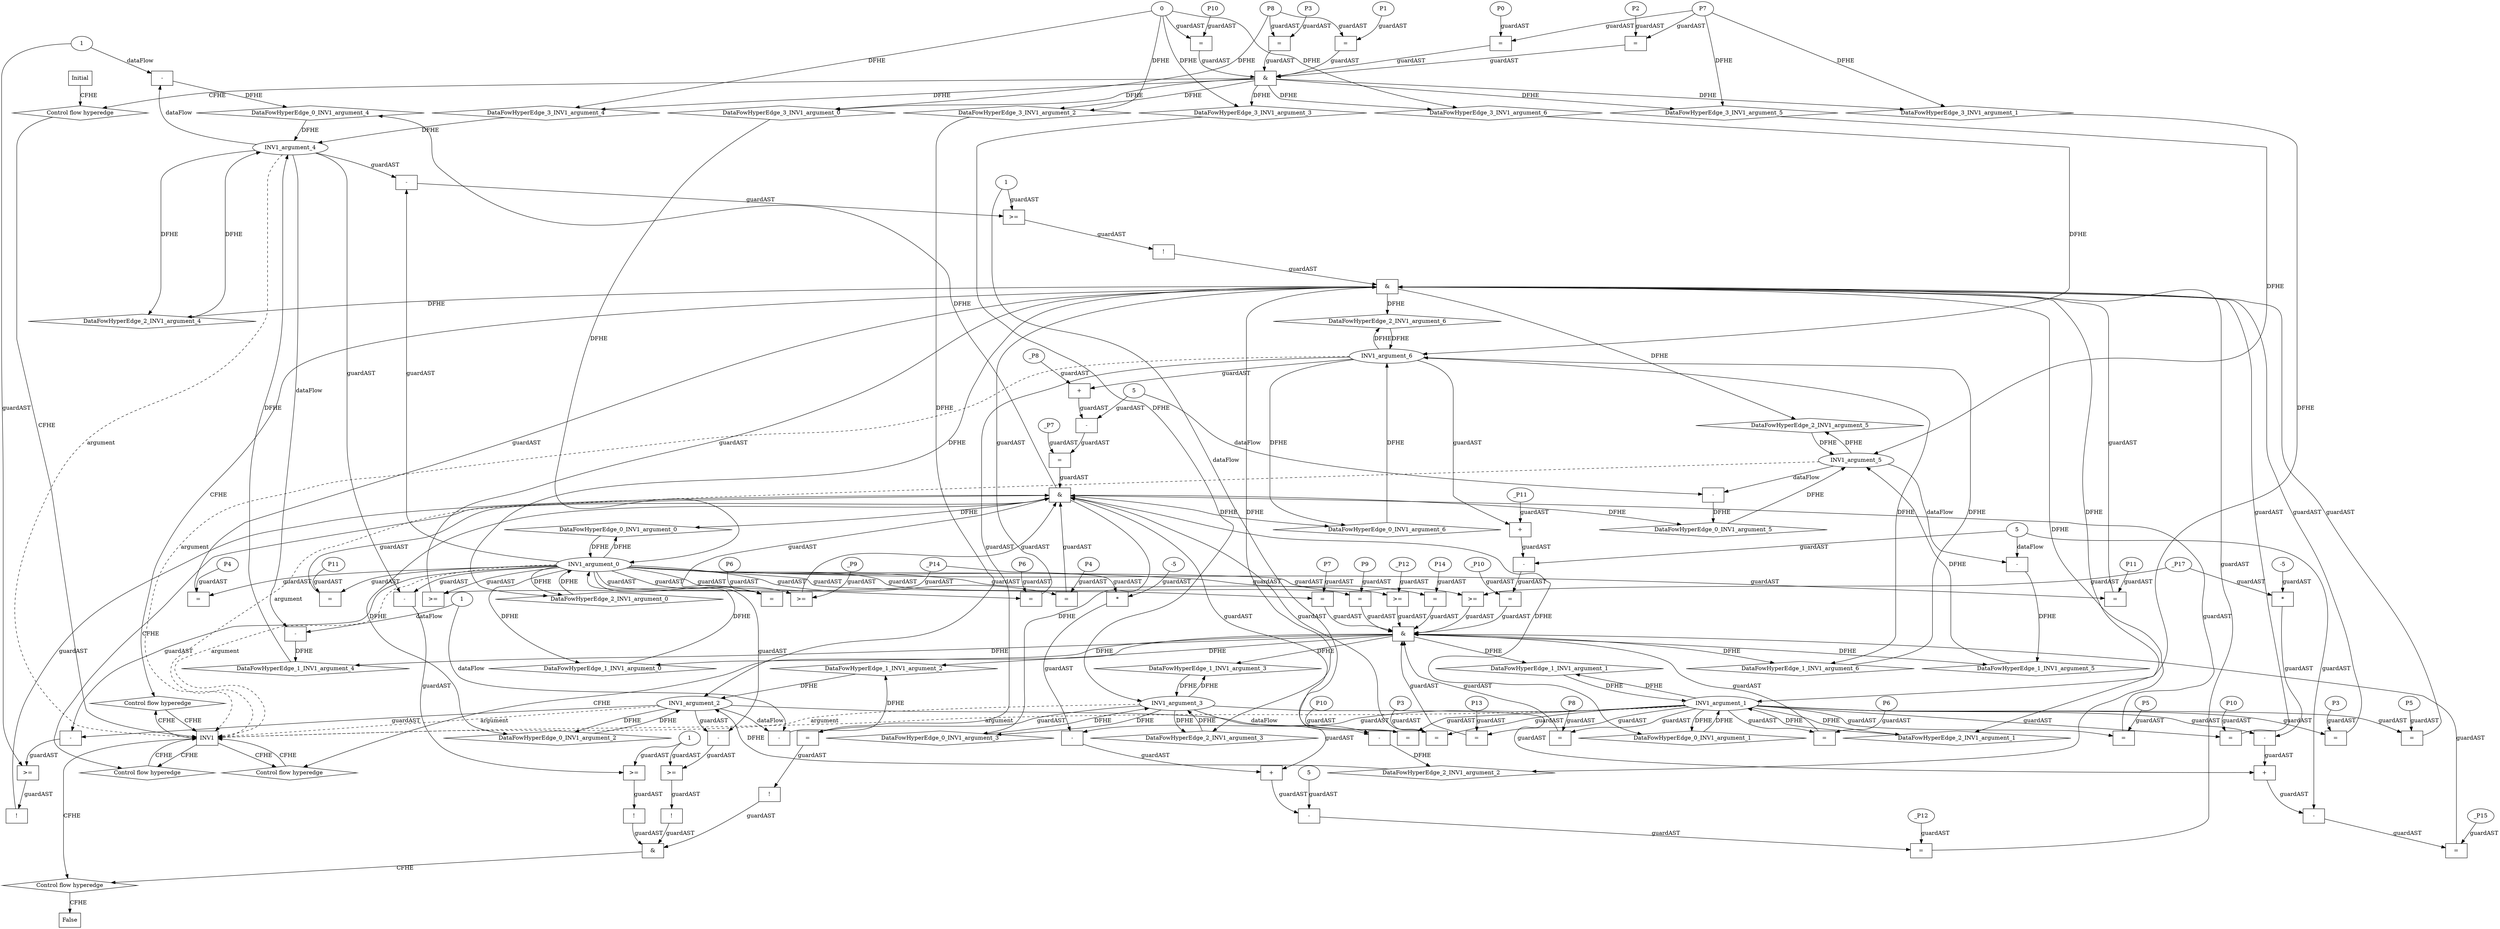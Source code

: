 // Horn Graph
digraph {
	"xxxINV1___INV1_0xxxdataFlow_0_node_0" [label="-"  nodeName="xxxINV1___INV1_0xxxdataFlow_0_node_0" class=Operator GNNNodeID=7 shape=rect]
	"xxxINV1___INV1_0xxxdataFlow_0_node_2" [label="1"  nodeName="xxxINV1___INV1_0xxxdataFlow_0_node_2" class=IdealInt GNNNodeID=8]
		"INV1_argument_4" -> "xxxINV1___INV1_0xxxdataFlow_0_node_0" [ label="dataFlow"]
		"xxxINV1___INV1_0xxxdataFlow_0_node_2" -> "xxxINV1___INV1_0xxxdataFlow_0_node_0" [ label="dataFlow"]
	"xxxINV1___INV1_0xxxdataFlow1_node_0" [label="-"  nodeName="xxxINV1___INV1_0xxxdataFlow1_node_0" class=Operator GNNNodeID=9 shape=rect]
	"xxxINV1___INV1_0xxxdataFlow1_node_2" [label="5"  nodeName="xxxINV1___INV1_0xxxdataFlow1_node_2" class=IdealInt GNNNodeID=10]
		"INV1_argument_5" -> "xxxINV1___INV1_0xxxdataFlow1_node_0" [ label="dataFlow"]
		"xxxINV1___INV1_0xxxdataFlow1_node_2" -> "xxxINV1___INV1_0xxxdataFlow1_node_0" [ label="dataFlow"]
	"xxxINV1___INV1_0xxxguard_0_node_0" [label="="  nodeName="xxxINV1___INV1_0xxxguard_0_node_0" class=Operator GNNNodeID=11 shape=rect]
	"xxxINV1___INV1_0xxxguard_0_node_1" [label="P11"  nodeName="xxxINV1___INV1_0xxxguard_0_node_1" class=symbolicConstant GNNNodeID=12]
		"xxxINV1___INV1_0xxxguard_0_node_1" -> "xxxINV1___INV1_0xxxguard_0_node_0" [ label="guardAST"]
		"INV1_argument_0" -> "xxxINV1___INV1_0xxxguard_0_node_0" [ label="guardAST"]
	"xxxINV1___INV1_0xxxguard1_node_0" [label="="  nodeName="xxxINV1___INV1_0xxxguard1_node_0" class=Operator GNNNodeID=13 shape=rect]
	"xxxINV1___INV1_0xxxguard1_node_1" [label="P10"  nodeName="xxxINV1___INV1_0xxxguard1_node_1" class=symbolicConstant GNNNodeID=14]
		"xxxINV1___INV1_0xxxguard1_node_1" -> "xxxINV1___INV1_0xxxguard1_node_0" [ label="guardAST"]
		"INV1_argument_1" -> "xxxINV1___INV1_0xxxguard1_node_0" [ label="guardAST"]
	"xxxINV1___INV1_0xxxguard2_node_0" [label="="  nodeName="xxxINV1___INV1_0xxxguard2_node_0" class=Operator GNNNodeID=15 shape=rect]
	"xxxINV1___INV1_0xxxguard2_node_1" [label="P6"  nodeName="xxxINV1___INV1_0xxxguard2_node_1" class=symbolicConstant GNNNodeID=16]
		"xxxINV1___INV1_0xxxguard2_node_1" -> "xxxINV1___INV1_0xxxguard2_node_0" [ label="guardAST"]
		"INV1_argument_0" -> "xxxINV1___INV1_0xxxguard2_node_0" [ label="guardAST"]
	"xxxINV1___INV1_0xxxguard3_node_0" [label="="  nodeName="xxxINV1___INV1_0xxxguard3_node_0" class=Operator GNNNodeID=17 shape=rect]
	"xxxINV1___INV1_0xxxguard3_node_1" [label="-"  nodeName="xxxINV1___INV1_0xxxguard3_node_1" class=Operator GNNNodeID=18 shape=rect]
	"xxxINV1___INV1_0xxxguard3_node_2" [label="+"  nodeName="xxxINV1___INV1_0xxxguard3_node_2" class=Operator GNNNodeID=19 shape=rect]
	"xxxINV1___INV1_0xxxguard3_node_4" [label="_P8"  nodeName="xxxINV1___INV1_0xxxguard3_node_4" class=symbolicConstant GNNNodeID=20]
	"xxxINV1___INV1_0xxxguard3_node_6" [label="_P7"  nodeName="xxxINV1___INV1_0xxxguard3_node_6" class=symbolicConstant GNNNodeID=21]
		"xxxINV1___INV1_0xxxguard3_node_1" -> "xxxINV1___INV1_0xxxguard3_node_0" [ label="guardAST"]
		"xxxINV1___INV1_0xxxguard3_node_6" -> "xxxINV1___INV1_0xxxguard3_node_0" [ label="guardAST"]
		"xxxINV1___INV1_0xxxguard3_node_2" -> "xxxINV1___INV1_0xxxguard3_node_1" [ label="guardAST"]
		"xxxINV1___INV1_0xxxdataFlow1_node_2" -> "xxxINV1___INV1_0xxxguard3_node_1" [ label="guardAST"]
		"INV1_argument_6" -> "xxxINV1___INV1_0xxxguard3_node_2" [ label="guardAST"]
		"xxxINV1___INV1_0xxxguard3_node_4" -> "xxxINV1___INV1_0xxxguard3_node_2" [ label="guardAST"]
	"xxxINV1___INV1_0xxxguard4_node_0" [label=">="  nodeName="xxxINV1___INV1_0xxxguard4_node_0" class=Operator GNNNodeID=22 shape=rect]
	"xxxINV1___INV1_0xxxguard4_node_2" [label="_P9"  nodeName="xxxINV1___INV1_0xxxguard4_node_2" class=symbolicConstant GNNNodeID=23]
		"INV1_argument_0" -> "xxxINV1___INV1_0xxxguard4_node_0" [ label="guardAST"]
		"xxxINV1___INV1_0xxxguard4_node_2" -> "xxxINV1___INV1_0xxxguard4_node_0" [ label="guardAST"]
	"xxxINV1___INV1_0xxxguard5_node_0" [label="="  nodeName="xxxINV1___INV1_0xxxguard5_node_0" class=Operator GNNNodeID=24 shape=rect]
	"xxxINV1___INV1_0xxxguard5_node_1" [label="P3"  nodeName="xxxINV1___INV1_0xxxguard5_node_1" class=symbolicConstant GNNNodeID=25]
		"xxxINV1___INV1_0xxxguard5_node_1" -> "xxxINV1___INV1_0xxxguard5_node_0" [ label="guardAST"]
		"INV1_argument_1" -> "xxxINV1___INV1_0xxxguard5_node_0" [ label="guardAST"]
	"xxxINV1___INV1_0xxxguard6_node_0" [label="!"  nodeName="xxxINV1___INV1_0xxxguard6_node_0" class=Operator GNNNodeID=26 shape=rect]
	"xxxINV1___INV1_0xxxguard6_node_1" [label=">="  nodeName="xxxINV1___INV1_0xxxguard6_node_1" class=Operator GNNNodeID=27 shape=rect]
	"xxxINV1___INV1_0xxxguard6_node_2" [label="-"  nodeName="xxxINV1___INV1_0xxxguard6_node_2" class=Operator GNNNodeID=28 shape=rect]
		"xxxINV1___INV1_0xxxguard6_node_1" -> "xxxINV1___INV1_0xxxguard6_node_0" [ label="guardAST"]
		"xxxINV1___INV1_0xxxguard6_node_2" -> "xxxINV1___INV1_0xxxguard6_node_1" [ label="guardAST"]
		"xxxINV1___INV1_0xxxdataFlow_0_node_2" -> "xxxINV1___INV1_0xxxguard6_node_1" [ label="guardAST"]
		"INV1_argument_0" -> "xxxINV1___INV1_0xxxguard6_node_2" [ label="guardAST"]
		"INV1_argument_2" -> "xxxINV1___INV1_0xxxguard6_node_2" [ label="guardAST"]
	"xxxINV1___INV1_0xxxguard7_node_0" [label="="  nodeName="xxxINV1___INV1_0xxxguard7_node_0" class=Operator GNNNodeID=29 shape=rect]
	"xxxINV1___INV1_0xxxguard7_node_1" [label="P4"  nodeName="xxxINV1___INV1_0xxxguard7_node_1" class=symbolicConstant GNNNodeID=30]
		"xxxINV1___INV1_0xxxguard7_node_1" -> "xxxINV1___INV1_0xxxguard7_node_0" [ label="guardAST"]
		"INV1_argument_0" -> "xxxINV1___INV1_0xxxguard7_node_0" [ label="guardAST"]
	"xxxINV1___INV1_0xxxguard8_node_0" [label="="  nodeName="xxxINV1___INV1_0xxxguard8_node_0" class=Operator GNNNodeID=31 shape=rect]
	"xxxINV1___INV1_0xxxguard8_node_1" [label="P5"  nodeName="xxxINV1___INV1_0xxxguard8_node_1" class=symbolicConstant GNNNodeID=32]
		"xxxINV1___INV1_0xxxguard8_node_1" -> "xxxINV1___INV1_0xxxguard8_node_0" [ label="guardAST"]
		"INV1_argument_1" -> "xxxINV1___INV1_0xxxguard8_node_0" [ label="guardAST"]
	"xxxINV1___INV1_1xxxdataFlow_0_node_0" [label="-"  nodeName="xxxINV1___INV1_1xxxdataFlow_0_node_0" class=Operator GNNNodeID=33 shape=rect]
	"xxxINV1___INV1_1xxxdataFlow_0_node_2" [label="1"  nodeName="xxxINV1___INV1_1xxxdataFlow_0_node_2" class=IdealInt GNNNodeID=34]
		"INV1_argument_4" -> "xxxINV1___INV1_1xxxdataFlow_0_node_0" [ label="dataFlow"]
		"xxxINV1___INV1_1xxxdataFlow_0_node_2" -> "xxxINV1___INV1_1xxxdataFlow_0_node_0" [ label="dataFlow"]
	"xxxINV1___INV1_1xxxdataFlow1_node_0" [label="-"  nodeName="xxxINV1___INV1_1xxxdataFlow1_node_0" class=Operator GNNNodeID=35 shape=rect]
		"INV1_argument_2" -> "xxxINV1___INV1_1xxxdataFlow1_node_0" [ label="dataFlow"]
		"xxxINV1___INV1_1xxxdataFlow_0_node_2" -> "xxxINV1___INV1_1xxxdataFlow1_node_0" [ label="dataFlow"]
	"xxxINV1___INV1_1xxxdataFlow4_node_0" [label="-"  nodeName="xxxINV1___INV1_1xxxdataFlow4_node_0" class=Operator GNNNodeID=36 shape=rect]
	"xxxINV1___INV1_1xxxdataFlow4_node_2" [label="5"  nodeName="xxxINV1___INV1_1xxxdataFlow4_node_2" class=IdealInt GNNNodeID=37]
		"INV1_argument_5" -> "xxxINV1___INV1_1xxxdataFlow4_node_0" [ label="dataFlow"]
		"xxxINV1___INV1_1xxxdataFlow4_node_2" -> "xxxINV1___INV1_1xxxdataFlow4_node_0" [ label="dataFlow"]
	"xxxINV1___INV1_1xxxguard_0_node_0" [label="="  nodeName="xxxINV1___INV1_1xxxguard_0_node_0" class=Operator GNNNodeID=38 shape=rect]
	"xxxINV1___INV1_1xxxguard_0_node_1" [label="-"  nodeName="xxxINV1___INV1_1xxxguard_0_node_1" class=Operator GNNNodeID=39 shape=rect]
	"xxxINV1___INV1_1xxxguard_0_node_2" [label="+"  nodeName="xxxINV1___INV1_1xxxguard_0_node_2" class=Operator GNNNodeID=40 shape=rect]
	"xxxINV1___INV1_1xxxguard_0_node_4" [label="_P11"  nodeName="xxxINV1___INV1_1xxxguard_0_node_4" class=symbolicConstant GNNNodeID=41]
	"xxxINV1___INV1_1xxxguard_0_node_6" [label="_P10"  nodeName="xxxINV1___INV1_1xxxguard_0_node_6" class=symbolicConstant GNNNodeID=42]
		"xxxINV1___INV1_1xxxguard_0_node_1" -> "xxxINV1___INV1_1xxxguard_0_node_0" [ label="guardAST"]
		"xxxINV1___INV1_1xxxguard_0_node_6" -> "xxxINV1___INV1_1xxxguard_0_node_0" [ label="guardAST"]
		"xxxINV1___INV1_1xxxguard_0_node_2" -> "xxxINV1___INV1_1xxxguard_0_node_1" [ label="guardAST"]
		"xxxINV1___INV1_1xxxdataFlow4_node_2" -> "xxxINV1___INV1_1xxxguard_0_node_1" [ label="guardAST"]
		"INV1_argument_6" -> "xxxINV1___INV1_1xxxguard_0_node_2" [ label="guardAST"]
		"xxxINV1___INV1_1xxxguard_0_node_4" -> "xxxINV1___INV1_1xxxguard_0_node_2" [ label="guardAST"]
	"xxxINV1___INV1_1xxxguard1_node_0" [label="="  nodeName="xxxINV1___INV1_1xxxguard1_node_0" class=Operator GNNNodeID=43 shape=rect]
	"xxxINV1___INV1_1xxxguard1_node_1" [label="P14"  nodeName="xxxINV1___INV1_1xxxguard1_node_1" class=symbolicConstant GNNNodeID=44]
		"xxxINV1___INV1_1xxxguard1_node_1" -> "xxxINV1___INV1_1xxxguard1_node_0" [ label="guardAST"]
		"INV1_argument_0" -> "xxxINV1___INV1_1xxxguard1_node_0" [ label="guardAST"]
	"xxxINV1___INV1_1xxxguard2_node_0" [label="="  nodeName="xxxINV1___INV1_1xxxguard2_node_0" class=Operator GNNNodeID=45 shape=rect]
	"xxxINV1___INV1_1xxxguard2_node_1" [label="P13"  nodeName="xxxINV1___INV1_1xxxguard2_node_1" class=symbolicConstant GNNNodeID=46]
		"xxxINV1___INV1_1xxxguard2_node_1" -> "xxxINV1___INV1_1xxxguard2_node_0" [ label="guardAST"]
		"INV1_argument_1" -> "xxxINV1___INV1_1xxxguard2_node_0" [ label="guardAST"]
	"xxxINV1___INV1_1xxxguard3_node_0" [label="="  nodeName="xxxINV1___INV1_1xxxguard3_node_0" class=Operator GNNNodeID=47 shape=rect]
	"xxxINV1___INV1_1xxxguard3_node_1" [label="P8"  nodeName="xxxINV1___INV1_1xxxguard3_node_1" class=symbolicConstant GNNNodeID=48]
		"xxxINV1___INV1_1xxxguard3_node_1" -> "xxxINV1___INV1_1xxxguard3_node_0" [ label="guardAST"]
		"INV1_argument_1" -> "xxxINV1___INV1_1xxxguard3_node_0" [ label="guardAST"]
	"xxxINV1___INV1_1xxxguard4_node_0" [label="="  nodeName="xxxINV1___INV1_1xxxguard4_node_0" class=Operator GNNNodeID=49 shape=rect]
	"xxxINV1___INV1_1xxxguard4_node_1" [label="-"  nodeName="xxxINV1___INV1_1xxxguard4_node_1" class=Operator GNNNodeID=50 shape=rect]
	"xxxINV1___INV1_1xxxguard4_node_2" [label="+"  nodeName="xxxINV1___INV1_1xxxguard4_node_2" class=Operator GNNNodeID=51 shape=rect]
	"xxxINV1___INV1_1xxxguard4_node_4" [label="-"  nodeName="xxxINV1___INV1_1xxxguard4_node_4" class=Operator GNNNodeID=52 shape=rect]
	"xxxINV1___INV1_1xxxguard4_node_6" [label="*"  nodeName="xxxINV1___INV1_1xxxguard4_node_6" class=Operator GNNNodeID=53 shape=rect]
	"xxxINV1___INV1_1xxxguard4_node_7" [label="-5"  nodeName="xxxINV1___INV1_1xxxguard4_node_7" class=constant GNNNodeID=54]
	"xxxINV1___INV1_1xxxguard4_node_8" [label="_P17"  nodeName="xxxINV1___INV1_1xxxguard4_node_8" class=symbolicConstant GNNNodeID=55]
	"xxxINV1___INV1_1xxxguard4_node_10" [label="_P15"  nodeName="xxxINV1___INV1_1xxxguard4_node_10" class=symbolicConstant GNNNodeID=56]
		"xxxINV1___INV1_1xxxguard4_node_1" -> "xxxINV1___INV1_1xxxguard4_node_0" [ label="guardAST"]
		"xxxINV1___INV1_1xxxguard4_node_10" -> "xxxINV1___INV1_1xxxguard4_node_0" [ label="guardAST"]
		"xxxINV1___INV1_1xxxguard4_node_2" -> "xxxINV1___INV1_1xxxguard4_node_1" [ label="guardAST"]
		"xxxINV1___INV1_1xxxdataFlow4_node_2" -> "xxxINV1___INV1_1xxxguard4_node_1" [ label="guardAST"]
		"INV1_argument_3" -> "xxxINV1___INV1_1xxxguard4_node_2" [ label="guardAST"]
		"xxxINV1___INV1_1xxxguard4_node_4" -> "xxxINV1___INV1_1xxxguard4_node_2" [ label="guardAST"]
		"INV1_argument_1" -> "xxxINV1___INV1_1xxxguard4_node_4" [ label="guardAST"]
		"xxxINV1___INV1_1xxxguard4_node_6" -> "xxxINV1___INV1_1xxxguard4_node_4" [ label="guardAST"]
		"xxxINV1___INV1_1xxxguard4_node_8" -> "xxxINV1___INV1_1xxxguard4_node_6" [ label="guardAST"]
		"xxxINV1___INV1_1xxxguard4_node_7" -> "xxxINV1___INV1_1xxxguard4_node_6" [ label="guardAST"]
	"xxxINV1___INV1_1xxxguard5_node_0" [label=">="  nodeName="xxxINV1___INV1_1xxxguard5_node_0" class=Operator GNNNodeID=57 shape=rect]
	"xxxINV1___INV1_1xxxguard5_node_2" [label="_P12"  nodeName="xxxINV1___INV1_1xxxguard5_node_2" class=symbolicConstant GNNNodeID=58]
		"INV1_argument_0" -> "xxxINV1___INV1_1xxxguard5_node_0" [ label="guardAST"]
		"xxxINV1___INV1_1xxxguard5_node_2" -> "xxxINV1___INV1_1xxxguard5_node_0" [ label="guardAST"]
	"xxxINV1___INV1_1xxxguard6_node_0" [label="="  nodeName="xxxINV1___INV1_1xxxguard6_node_0" class=Operator GNNNodeID=59 shape=rect]
	"xxxINV1___INV1_1xxxguard6_node_1" [label="P6"  nodeName="xxxINV1___INV1_1xxxguard6_node_1" class=symbolicConstant GNNNodeID=60]
		"xxxINV1___INV1_1xxxguard6_node_1" -> "xxxINV1___INV1_1xxxguard6_node_0" [ label="guardAST"]
		"INV1_argument_1" -> "xxxINV1___INV1_1xxxguard6_node_0" [ label="guardAST"]
	"xxxINV1___INV1_1xxxguard7_node_0" [label=">="  nodeName="xxxINV1___INV1_1xxxguard7_node_0" class=Operator GNNNodeID=61 shape=rect]
		"INV1_argument_0" -> "xxxINV1___INV1_1xxxguard7_node_0" [ label="guardAST"]
		"xxxINV1___INV1_1xxxguard4_node_8" -> "xxxINV1___INV1_1xxxguard7_node_0" [ label="guardAST"]
	"xxxINV1___INV1_1xxxguard8_node_0" [label="="  nodeName="xxxINV1___INV1_1xxxguard8_node_0" class=Operator GNNNodeID=62 shape=rect]
	"xxxINV1___INV1_1xxxguard8_node_1" [label="P7"  nodeName="xxxINV1___INV1_1xxxguard8_node_1" class=symbolicConstant GNNNodeID=63]
		"xxxINV1___INV1_1xxxguard8_node_1" -> "xxxINV1___INV1_1xxxguard8_node_0" [ label="guardAST"]
		"INV1_argument_0" -> "xxxINV1___INV1_1xxxguard8_node_0" [ label="guardAST"]
	"xxxINV1___INV1_1xxxguard9_node_0" [label="="  nodeName="xxxINV1___INV1_1xxxguard9_node_0" class=Operator GNNNodeID=64 shape=rect]
	"xxxINV1___INV1_1xxxguard9_node_1" [label="P9"  nodeName="xxxINV1___INV1_1xxxguard9_node_1" class=symbolicConstant GNNNodeID=65]
		"xxxINV1___INV1_1xxxguard9_node_1" -> "xxxINV1___INV1_1xxxguard9_node_0" [ label="guardAST"]
		"INV1_argument_0" -> "xxxINV1___INV1_1xxxguard9_node_0" [ label="guardAST"]
	"xxxINV1___INV1_2xxxdataFlow_0_node_0" [label="-"  nodeName="xxxINV1___INV1_2xxxdataFlow_0_node_0" class=Operator GNNNodeID=66 shape=rect]
	"xxxINV1___INV1_2xxxdataFlow_0_node_2" [label="1"  nodeName="xxxINV1___INV1_2xxxdataFlow_0_node_2" class=IdealInt GNNNodeID=67]
		"INV1_argument_2" -> "xxxINV1___INV1_2xxxdataFlow_0_node_0" [ label="dataFlow"]
		"xxxINV1___INV1_2xxxdataFlow_0_node_2" -> "xxxINV1___INV1_2xxxdataFlow_0_node_0" [ label="dataFlow"]
	"xxxINV1___INV1_2xxxguard_0_node_0" [label="="  nodeName="xxxINV1___INV1_2xxxguard_0_node_0" class=Operator GNNNodeID=68 shape=rect]
	"xxxINV1___INV1_2xxxguard_0_node_1" [label="P11"  nodeName="xxxINV1___INV1_2xxxguard_0_node_1" class=symbolicConstant GNNNodeID=69]
		"xxxINV1___INV1_2xxxguard_0_node_1" -> "xxxINV1___INV1_2xxxguard_0_node_0" [ label="guardAST"]
		"INV1_argument_0" -> "xxxINV1___INV1_2xxxguard_0_node_0" [ label="guardAST"]
	"xxxINV1___INV1_2xxxguard1_node_0" [label="="  nodeName="xxxINV1___INV1_2xxxguard1_node_0" class=Operator GNNNodeID=70 shape=rect]
	"xxxINV1___INV1_2xxxguard1_node_1" [label="P10"  nodeName="xxxINV1___INV1_2xxxguard1_node_1" class=symbolicConstant GNNNodeID=71]
		"xxxINV1___INV1_2xxxguard1_node_1" -> "xxxINV1___INV1_2xxxguard1_node_0" [ label="guardAST"]
		"INV1_argument_1" -> "xxxINV1___INV1_2xxxguard1_node_0" [ label="guardAST"]
	"xxxINV1___INV1_2xxxguard2_node_0" [label="="  nodeName="xxxINV1___INV1_2xxxguard2_node_0" class=Operator GNNNodeID=72 shape=rect]
	"xxxINV1___INV1_2xxxguard2_node_1" [label="P6"  nodeName="xxxINV1___INV1_2xxxguard2_node_1" class=symbolicConstant GNNNodeID=73]
		"xxxINV1___INV1_2xxxguard2_node_1" -> "xxxINV1___INV1_2xxxguard2_node_0" [ label="guardAST"]
		"INV1_argument_0" -> "xxxINV1___INV1_2xxxguard2_node_0" [ label="guardAST"]
	"xxxINV1___INV1_2xxxguard3_node_0" [label="="  nodeName="xxxINV1___INV1_2xxxguard3_node_0" class=Operator GNNNodeID=74 shape=rect]
	"xxxINV1___INV1_2xxxguard3_node_1" [label="-"  nodeName="xxxINV1___INV1_2xxxguard3_node_1" class=Operator GNNNodeID=75 shape=rect]
	"xxxINV1___INV1_2xxxguard3_node_2" [label="+"  nodeName="xxxINV1___INV1_2xxxguard3_node_2" class=Operator GNNNodeID=76 shape=rect]
	"xxxINV1___INV1_2xxxguard3_node_4" [label="-"  nodeName="xxxINV1___INV1_2xxxguard3_node_4" class=Operator GNNNodeID=77 shape=rect]
	"xxxINV1___INV1_2xxxguard3_node_6" [label="*"  nodeName="xxxINV1___INV1_2xxxguard3_node_6" class=Operator GNNNodeID=78 shape=rect]
	"xxxINV1___INV1_2xxxguard3_node_7" [label="-5"  nodeName="xxxINV1___INV1_2xxxguard3_node_7" class=constant GNNNodeID=79]
	"xxxINV1___INV1_2xxxguard3_node_8" [label="_P14"  nodeName="xxxINV1___INV1_2xxxguard3_node_8" class=symbolicConstant GNNNodeID=80]
	"xxxINV1___INV1_2xxxguard3_node_9" [label="5"  nodeName="xxxINV1___INV1_2xxxguard3_node_9" class=IdealInt GNNNodeID=81]
	"xxxINV1___INV1_2xxxguard3_node_10" [label="_P12"  nodeName="xxxINV1___INV1_2xxxguard3_node_10" class=symbolicConstant GNNNodeID=82]
		"xxxINV1___INV1_2xxxguard3_node_1" -> "xxxINV1___INV1_2xxxguard3_node_0" [ label="guardAST"]
		"xxxINV1___INV1_2xxxguard3_node_10" -> "xxxINV1___INV1_2xxxguard3_node_0" [ label="guardAST"]
		"xxxINV1___INV1_2xxxguard3_node_2" -> "xxxINV1___INV1_2xxxguard3_node_1" [ label="guardAST"]
		"xxxINV1___INV1_2xxxguard3_node_9" -> "xxxINV1___INV1_2xxxguard3_node_1" [ label="guardAST"]
		"INV1_argument_3" -> "xxxINV1___INV1_2xxxguard3_node_2" [ label="guardAST"]
		"xxxINV1___INV1_2xxxguard3_node_4" -> "xxxINV1___INV1_2xxxguard3_node_2" [ label="guardAST"]
		"INV1_argument_1" -> "xxxINV1___INV1_2xxxguard3_node_4" [ label="guardAST"]
		"xxxINV1___INV1_2xxxguard3_node_6" -> "xxxINV1___INV1_2xxxguard3_node_4" [ label="guardAST"]
		"xxxINV1___INV1_2xxxguard3_node_8" -> "xxxINV1___INV1_2xxxguard3_node_6" [ label="guardAST"]
		"xxxINV1___INV1_2xxxguard3_node_7" -> "xxxINV1___INV1_2xxxguard3_node_6" [ label="guardAST"]
	"xxxINV1___INV1_2xxxguard4_node_0" [label="!"  nodeName="xxxINV1___INV1_2xxxguard4_node_0" class=Operator GNNNodeID=83 shape=rect]
	"xxxINV1___INV1_2xxxguard4_node_1" [label=">="  nodeName="xxxINV1___INV1_2xxxguard4_node_1" class=Operator GNNNodeID=84 shape=rect]
	"xxxINV1___INV1_2xxxguard4_node_2" [label="-"  nodeName="xxxINV1___INV1_2xxxguard4_node_2" class=Operator GNNNodeID=85 shape=rect]
		"xxxINV1___INV1_2xxxguard4_node_1" -> "xxxINV1___INV1_2xxxguard4_node_0" [ label="guardAST"]
		"xxxINV1___INV1_2xxxguard4_node_2" -> "xxxINV1___INV1_2xxxguard4_node_1" [ label="guardAST"]
		"xxxINV1___INV1_2xxxdataFlow_0_node_2" -> "xxxINV1___INV1_2xxxguard4_node_1" [ label="guardAST"]
		"INV1_argument_0" -> "xxxINV1___INV1_2xxxguard4_node_2" [ label="guardAST"]
		"INV1_argument_4" -> "xxxINV1___INV1_2xxxguard4_node_2" [ label="guardAST"]
	"xxxINV1___INV1_2xxxguard5_node_0" [label="="  nodeName="xxxINV1___INV1_2xxxguard5_node_0" class=Operator GNNNodeID=86 shape=rect]
	"xxxINV1___INV1_2xxxguard5_node_1" [label="P3"  nodeName="xxxINV1___INV1_2xxxguard5_node_1" class=symbolicConstant GNNNodeID=87]
		"xxxINV1___INV1_2xxxguard5_node_1" -> "xxxINV1___INV1_2xxxguard5_node_0" [ label="guardAST"]
		"INV1_argument_1" -> "xxxINV1___INV1_2xxxguard5_node_0" [ label="guardAST"]
	"xxxINV1___INV1_2xxxguard6_node_0" [label=">="  nodeName="xxxINV1___INV1_2xxxguard6_node_0" class=Operator GNNNodeID=88 shape=rect]
		"INV1_argument_0" -> "xxxINV1___INV1_2xxxguard6_node_0" [ label="guardAST"]
		"xxxINV1___INV1_2xxxguard3_node_8" -> "xxxINV1___INV1_2xxxguard6_node_0" [ label="guardAST"]
	"xxxINV1___INV1_2xxxguard7_node_0" [label="="  nodeName="xxxINV1___INV1_2xxxguard7_node_0" class=Operator GNNNodeID=89 shape=rect]
	"xxxINV1___INV1_2xxxguard7_node_1" [label="P4"  nodeName="xxxINV1___INV1_2xxxguard7_node_1" class=symbolicConstant GNNNodeID=90]
		"xxxINV1___INV1_2xxxguard7_node_1" -> "xxxINV1___INV1_2xxxguard7_node_0" [ label="guardAST"]
		"INV1_argument_0" -> "xxxINV1___INV1_2xxxguard7_node_0" [ label="guardAST"]
	"xxxINV1___INV1_2xxxguard8_node_0" [label="="  nodeName="xxxINV1___INV1_2xxxguard8_node_0" class=Operator GNNNodeID=91 shape=rect]
	"xxxINV1___INV1_2xxxguard8_node_1" [label="P5"  nodeName="xxxINV1___INV1_2xxxguard8_node_1" class=symbolicConstant GNNNodeID=92]
		"xxxINV1___INV1_2xxxguard8_node_1" -> "xxxINV1___INV1_2xxxguard8_node_0" [ label="guardAST"]
		"INV1_argument_1" -> "xxxINV1___INV1_2xxxguard8_node_0" [ label="guardAST"]
	"xxxINV1___Initial_3xxxdataFlow_0_node_0" [label="0"  nodeName="xxxINV1___Initial_3xxxdataFlow_0_node_0" class=IdealInt GNNNodeID=93]
	"xxxINV1___Initial_3xxxdataFlow1_node_0" [label="P7"  nodeName="xxxINV1___Initial_3xxxdataFlow1_node_0" class=symbolicConstant GNNNodeID=94]
	"xxxINV1___Initial_3xxxdataFlow6_node_0" [label="P8"  nodeName="xxxINV1___Initial_3xxxdataFlow6_node_0" class=symbolicConstant GNNNodeID=95]
	"xxxINV1___Initial_3xxxguard_0_node_0" [label="="  nodeName="xxxINV1___Initial_3xxxguard_0_node_0" class=Operator GNNNodeID=96 shape=rect]
	"xxxINV1___Initial_3xxxguard_0_node_1" [label="P3"  nodeName="xxxINV1___Initial_3xxxguard_0_node_1" class=symbolicConstant GNNNodeID=97]
		"xxxINV1___Initial_3xxxguard_0_node_1" -> "xxxINV1___Initial_3xxxguard_0_node_0" [ label="guardAST"]
		"xxxINV1___Initial_3xxxdataFlow6_node_0" -> "xxxINV1___Initial_3xxxguard_0_node_0" [ label="guardAST"]
	"xxxINV1___Initial_3xxxguard1_node_0" [label="="  nodeName="xxxINV1___Initial_3xxxguard1_node_0" class=Operator GNNNodeID=98 shape=rect]
	"xxxINV1___Initial_3xxxguard1_node_1" [label="P2"  nodeName="xxxINV1___Initial_3xxxguard1_node_1" class=symbolicConstant GNNNodeID=99]
		"xxxINV1___Initial_3xxxguard1_node_1" -> "xxxINV1___Initial_3xxxguard1_node_0" [ label="guardAST"]
		"xxxINV1___Initial_3xxxdataFlow1_node_0" -> "xxxINV1___Initial_3xxxguard1_node_0" [ label="guardAST"]
	"xxxINV1___Initial_3xxxguard2_node_0" [label="="  nodeName="xxxINV1___Initial_3xxxguard2_node_0" class=Operator GNNNodeID=100 shape=rect]
	"xxxINV1___Initial_3xxxguard2_node_1" [label="P0"  nodeName="xxxINV1___Initial_3xxxguard2_node_1" class=symbolicConstant GNNNodeID=101]
		"xxxINV1___Initial_3xxxguard2_node_1" -> "xxxINV1___Initial_3xxxguard2_node_0" [ label="guardAST"]
		"xxxINV1___Initial_3xxxdataFlow1_node_0" -> "xxxINV1___Initial_3xxxguard2_node_0" [ label="guardAST"]
	"xxxINV1___Initial_3xxxguard3_node_0" [label="="  nodeName="xxxINV1___Initial_3xxxguard3_node_0" class=Operator GNNNodeID=102 shape=rect]
	"xxxINV1___Initial_3xxxguard3_node_1" [label="P1"  nodeName="xxxINV1___Initial_3xxxguard3_node_1" class=symbolicConstant GNNNodeID=103]
		"xxxINV1___Initial_3xxxguard3_node_1" -> "xxxINV1___Initial_3xxxguard3_node_0" [ label="guardAST"]
		"xxxINV1___Initial_3xxxdataFlow6_node_0" -> "xxxINV1___Initial_3xxxguard3_node_0" [ label="guardAST"]
	"xxxINV1___Initial_3xxxguard4_node_0" [label="="  nodeName="xxxINV1___Initial_3xxxguard4_node_0" class=Operator GNNNodeID=104 shape=rect]
	"xxxINV1___Initial_3xxxguard4_node_1" [label="P10"  nodeName="xxxINV1___Initial_3xxxguard4_node_1" class=symbolicConstant GNNNodeID=105]
		"xxxINV1___Initial_3xxxguard4_node_1" -> "xxxINV1___Initial_3xxxguard4_node_0" [ label="guardAST"]
		"xxxINV1___Initial_3xxxdataFlow_0_node_0" -> "xxxINV1___Initial_3xxxguard4_node_0" [ label="guardAST"]
	"xxxFALSE___INV1_4xxxguard_0_node_0" [label="!"  nodeName="xxxFALSE___INV1_4xxxguard_0_node_0" class=Operator GNNNodeID=106 shape=rect]
	"xxxFALSE___INV1_4xxxguard_0_node_1" [label="="  nodeName="xxxFALSE___INV1_4xxxguard_0_node_1" class=Operator GNNNodeID=107 shape=rect]
		"xxxFALSE___INV1_4xxxguard_0_node_1" -> "xxxFALSE___INV1_4xxxguard_0_node_0" [ label="guardAST"]
		"INV1_argument_3" -> "xxxFALSE___INV1_4xxxguard_0_node_1" [ label="guardAST"]
		"INV1_argument_6" -> "xxxFALSE___INV1_4xxxguard_0_node_1" [ label="guardAST"]
	"xxxFALSE___INV1_4xxxguard1_node_0" [label="!"  nodeName="xxxFALSE___INV1_4xxxguard1_node_0" class=Operator GNNNodeID=108 shape=rect]
	"xxxFALSE___INV1_4xxxguard1_node_1" [label=">="  nodeName="xxxFALSE___INV1_4xxxguard1_node_1" class=Operator GNNNodeID=109 shape=rect]
	"xxxFALSE___INV1_4xxxguard1_node_2" [label="-"  nodeName="xxxFALSE___INV1_4xxxguard1_node_2" class=Operator GNNNodeID=110 shape=rect]
	"xxxFALSE___INV1_4xxxguard1_node_5" [label="1"  nodeName="xxxFALSE___INV1_4xxxguard1_node_5" class=IdealInt GNNNodeID=111]
		"xxxFALSE___INV1_4xxxguard1_node_1" -> "xxxFALSE___INV1_4xxxguard1_node_0" [ label="guardAST"]
		"xxxFALSE___INV1_4xxxguard1_node_2" -> "xxxFALSE___INV1_4xxxguard1_node_1" [ label="guardAST"]
		"xxxFALSE___INV1_4xxxguard1_node_5" -> "xxxFALSE___INV1_4xxxguard1_node_1" [ label="guardAST"]
		"INV1_argument_0" -> "xxxFALSE___INV1_4xxxguard1_node_2" [ label="guardAST"]
		"INV1_argument_4" -> "xxxFALSE___INV1_4xxxguard1_node_2" [ label="guardAST"]
	"xxxFALSE___INV1_4xxxguard2_node_0" [label="!"  nodeName="xxxFALSE___INV1_4xxxguard2_node_0" class=Operator GNNNodeID=112 shape=rect]
	"xxxFALSE___INV1_4xxxguard2_node_1" [label=">="  nodeName="xxxFALSE___INV1_4xxxguard2_node_1" class=Operator GNNNodeID=113 shape=rect]
	"xxxFALSE___INV1_4xxxguard2_node_2" [label="-"  nodeName="xxxFALSE___INV1_4xxxguard2_node_2" class=Operator GNNNodeID=114 shape=rect]
		"xxxFALSE___INV1_4xxxguard2_node_1" -> "xxxFALSE___INV1_4xxxguard2_node_0" [ label="guardAST"]
		"xxxFALSE___INV1_4xxxguard2_node_2" -> "xxxFALSE___INV1_4xxxguard2_node_1" [ label="guardAST"]
		"xxxFALSE___INV1_4xxxguard1_node_5" -> "xxxFALSE___INV1_4xxxguard2_node_1" [ label="guardAST"]
		"INV1_argument_0" -> "xxxFALSE___INV1_4xxxguard2_node_2" [ label="guardAST"]
		"INV1_argument_2" -> "xxxFALSE___INV1_4xxxguard2_node_2" [ label="guardAST"]
	"INV1" [label="INV1"  nodeName="INV1" class=CONTROL GNNNodeID=115 shape="rect"]
	"FALSE" [label="False"  nodeName=False class=CONTROL GNNNodeID=116 shape="rect"]
	"Initial" [label="Initial"  nodeName=Initial class=CONTROL GNNNodeID=117 shape="rect"]
	"ControlFowHyperEdge_0" [label="Control flow hyperedge"  hyperEdgeNodeID=0 nodeName=ControlFowHyperEdge_0 class=controlFlowHyperEdge shape="diamond"]
		"INV1" -> ControlFowHyperEdge_0 [ label="CFHE"]
		"ControlFowHyperEdge_0" -> "INV1" [ label="CFHE"]
	"ControlFowHyperEdge_1" [label="Control flow hyperedge"  hyperEdgeNodeID=1 nodeName=ControlFowHyperEdge_1 class=controlFlowHyperEdge shape="diamond"]
		"INV1" -> ControlFowHyperEdge_1 [ label="CFHE"]
		"ControlFowHyperEdge_1" -> "INV1" [ label="CFHE"]
	"ControlFowHyperEdge_2" [label="Control flow hyperedge"  hyperEdgeNodeID=2 nodeName=ControlFowHyperEdge_2 class=controlFlowHyperEdge shape="diamond"]
		"INV1" -> ControlFowHyperEdge_2 [ label="CFHE"]
		"ControlFowHyperEdge_2" -> "INV1" [ label="CFHE"]
	"ControlFowHyperEdge_3" [label="Control flow hyperedge"  hyperEdgeNodeID=3 nodeName=ControlFowHyperEdge_3 class=controlFlowHyperEdge shape="diamond"]
		"Initial" -> ControlFowHyperEdge_3 [ label="CFHE"]
		"ControlFowHyperEdge_3" -> "INV1" [ label="CFHE"]
	"ControlFowHyperEdge_4" [label="Control flow hyperedge"  hyperEdgeNodeID=4 nodeName=ControlFowHyperEdge_4 class=controlFlowHyperEdge shape="diamond"]
		"INV1" -> ControlFowHyperEdge_4 [ label="CFHE"]
		"ControlFowHyperEdge_4" -> "FALSE" [ label="CFHE"]
	"INV1_argument_0" [label="INV1_argument_0"  nodeName=argument0 class=argument shape=oval GNNNodeID=118 head="INV1"]
		"INV1_argument_0" -> "INV1" [ label="argument" style=dashed]
	"INV1_argument_1" [label="INV1_argument_1"  nodeName=argument1 class=argument shape=oval GNNNodeID=118 head="INV1"]
		"INV1_argument_1" -> "INV1" [ label="argument" style=dashed]
	"INV1_argument_2" [label="INV1_argument_2"  nodeName=argument2 class=argument shape=oval GNNNodeID=118 head="INV1"]
		"INV1_argument_2" -> "INV1" [ label="argument" style=dashed]
	"INV1_argument_3" [label="INV1_argument_3"  nodeName=argument3 class=argument shape=oval GNNNodeID=118 head="INV1"]
		"INV1_argument_3" -> "INV1" [ label="argument" style=dashed]
	"INV1_argument_4" [label="INV1_argument_4"  nodeName=argument4 class=argument shape=oval GNNNodeID=118 head="INV1"]
		"INV1_argument_4" -> "INV1" [ label="argument" style=dashed]
	"INV1_argument_5" [label="INV1_argument_5"  nodeName=argument5 class=argument shape=oval GNNNodeID=118 head="INV1"]
		"INV1_argument_5" -> "INV1" [ label="argument" style=dashed]
	"INV1_argument_6" [label="INV1_argument_6"  nodeName=argument6 class=argument shape=oval GNNNodeID=118 head="INV1"]
		"INV1_argument_6" -> "INV1" [ label="argument" style=dashed]
	"xxxINV1___INV1_0xxx_and" [label="&"  andName="xxxINV1___INV1_0xxx_and" class=Operator shape=rect]
		"xxxINV1___INV1_0xxxguard7_node_0" -> "xxxINV1___INV1_0xxx_and" [ label="guardAST"]
		"xxxINV1___INV1_0xxxguard8_node_0" -> "xxxINV1___INV1_0xxx_and" [ label="guardAST"]
		"xxxINV1___INV1_0xxxguard1_node_0" -> "xxxINV1___INV1_0xxx_and" [ label="guardAST"]
		"xxxINV1___INV1_0xxxguard2_node_0" -> "xxxINV1___INV1_0xxx_and" [ label="guardAST"]
		"xxxINV1___INV1_0xxxguard_0_node_0" -> "xxxINV1___INV1_0xxx_and" [ label="guardAST"]
		"xxxINV1___INV1_0xxxguard6_node_0" -> "xxxINV1___INV1_0xxx_and" [ label="guardAST"]
		"xxxINV1___INV1_0xxxguard4_node_0" -> "xxxINV1___INV1_0xxx_and" [ label="guardAST"]
		"xxxINV1___INV1_0xxxguard3_node_0" -> "xxxINV1___INV1_0xxx_and" [ label="guardAST"]
		"xxxINV1___INV1_0xxxguard5_node_0" -> "xxxINV1___INV1_0xxx_and" [ label="guardAST"]
		"xxxINV1___INV1_0xxx_and" -> "ControlFowHyperEdge_0" [ label="CFHE"]
	"xxxINV1___INV1_1xxx_and" [label="&"  andName="xxxINV1___INV1_1xxx_and" class=Operator shape=rect]
		"xxxINV1___INV1_1xxxguard9_node_0" -> "xxxINV1___INV1_1xxx_and" [ label="guardAST"]
		"xxxINV1___INV1_1xxxguard2_node_0" -> "xxxINV1___INV1_1xxx_and" [ label="guardAST"]
		"xxxINV1___INV1_1xxxguard6_node_0" -> "xxxINV1___INV1_1xxx_and" [ label="guardAST"]
		"xxxINV1___INV1_1xxxguard3_node_0" -> "xxxINV1___INV1_1xxx_and" [ label="guardAST"]
		"xxxINV1___INV1_1xxxguard_0_node_0" -> "xxxINV1___INV1_1xxx_and" [ label="guardAST"]
		"xxxINV1___INV1_1xxxguard7_node_0" -> "xxxINV1___INV1_1xxx_and" [ label="guardAST"]
		"xxxINV1___INV1_1xxxguard4_node_0" -> "xxxINV1___INV1_1xxx_and" [ label="guardAST"]
		"xxxINV1___INV1_1xxxguard5_node_0" -> "xxxINV1___INV1_1xxx_and" [ label="guardAST"]
		"xxxINV1___INV1_1xxxguard1_node_0" -> "xxxINV1___INV1_1xxx_and" [ label="guardAST"]
		"xxxINV1___INV1_1xxxguard8_node_0" -> "xxxINV1___INV1_1xxx_and" [ label="guardAST"]
		"xxxINV1___INV1_1xxx_and" -> "ControlFowHyperEdge_1" [ label="CFHE"]
	"xxxINV1___INV1_2xxx_and" [label="&"  andName="xxxINV1___INV1_2xxx_and" class=Operator shape=rect]
		"xxxINV1___INV1_2xxxguard3_node_0" -> "xxxINV1___INV1_2xxx_and" [ label="guardAST"]
		"xxxINV1___INV1_2xxxguard8_node_0" -> "xxxINV1___INV1_2xxx_and" [ label="guardAST"]
		"xxxINV1___INV1_2xxxguard5_node_0" -> "xxxINV1___INV1_2xxx_and" [ label="guardAST"]
		"xxxINV1___INV1_2xxxguard4_node_0" -> "xxxINV1___INV1_2xxx_and" [ label="guardAST"]
		"xxxINV1___INV1_2xxxguard6_node_0" -> "xxxINV1___INV1_2xxx_and" [ label="guardAST"]
		"xxxINV1___INV1_2xxxguard_0_node_0" -> "xxxINV1___INV1_2xxx_and" [ label="guardAST"]
		"xxxINV1___INV1_2xxxguard2_node_0" -> "xxxINV1___INV1_2xxx_and" [ label="guardAST"]
		"xxxINV1___INV1_2xxxguard7_node_0" -> "xxxINV1___INV1_2xxx_and" [ label="guardAST"]
		"xxxINV1___INV1_2xxxguard1_node_0" -> "xxxINV1___INV1_2xxx_and" [ label="guardAST"]
		"xxxINV1___INV1_2xxx_and" -> "ControlFowHyperEdge_2" [ label="CFHE"]
	"xxxINV1___Initial_3xxx_and" [label="&"  andName="xxxINV1___Initial_3xxx_and" class=Operator shape=rect]
		"xxxINV1___Initial_3xxxguard2_node_0" -> "xxxINV1___Initial_3xxx_and" [ label="guardAST"]
		"xxxINV1___Initial_3xxxguard3_node_0" -> "xxxINV1___Initial_3xxx_and" [ label="guardAST"]
		"xxxINV1___Initial_3xxxguard4_node_0" -> "xxxINV1___Initial_3xxx_and" [ label="guardAST"]
		"xxxINV1___Initial_3xxxguard_0_node_0" -> "xxxINV1___Initial_3xxx_and" [ label="guardAST"]
		"xxxINV1___Initial_3xxxguard1_node_0" -> "xxxINV1___Initial_3xxx_and" [ label="guardAST"]
		"xxxINV1___Initial_3xxx_and" -> "ControlFowHyperEdge_3" [ label="CFHE"]
	"xxxFALSE___INV1_4xxx_and" [label="&"  andName="xxxFALSE___INV1_4xxx_and" class=Operator shape=rect]
		"xxxFALSE___INV1_4xxxguard_0_node_0" -> "xxxFALSE___INV1_4xxx_and" [ label="guardAST"]
		"xxxFALSE___INV1_4xxxguard1_node_0" -> "xxxFALSE___INV1_4xxx_and" [ label="guardAST"]
		"xxxFALSE___INV1_4xxxguard2_node_0" -> "xxxFALSE___INV1_4xxx_and" [ label="guardAST"]
		"xxxFALSE___INV1_4xxx_and" -> "ControlFowHyperEdge_4" [ label="CFHE"]
		"INV1_argument_0" -> "DataFowHyperEdge_0_INV1_argument_0" [ label="DFHE"]
	"DataFowHyperEdge_0_INV1_argument_0" [label="DataFowHyperEdge_0_INV1_argument_0"  nodeName="DataFowHyperEdge_0_INV1_argument_0" class=DataFlowHyperedge shape=diamond]
		"DataFowHyperEdge_0_INV1_argument_0" -> "INV1_argument_0" [ label="DFHE"]
		"xxxINV1___INV1_0xxx_and" -> "DataFowHyperEdge_0_INV1_argument_0" [ label="DFHE"]
		"INV1_argument_1" -> "DataFowHyperEdge_0_INV1_argument_1" [ label="DFHE"]
	"DataFowHyperEdge_0_INV1_argument_1" [label="DataFowHyperEdge_0_INV1_argument_1"  nodeName="DataFowHyperEdge_0_INV1_argument_1" class=DataFlowHyperedge shape=diamond]
		"DataFowHyperEdge_0_INV1_argument_1" -> "INV1_argument_1" [ label="DFHE"]
		"xxxINV1___INV1_0xxx_and" -> "DataFowHyperEdge_0_INV1_argument_1" [ label="DFHE"]
		"INV1_argument_2" -> "DataFowHyperEdge_0_INV1_argument_2" [ label="DFHE"]
	"DataFowHyperEdge_0_INV1_argument_2" [label="DataFowHyperEdge_0_INV1_argument_2"  nodeName="DataFowHyperEdge_0_INV1_argument_2" class=DataFlowHyperedge shape=diamond]
		"DataFowHyperEdge_0_INV1_argument_2" -> "INV1_argument_2" [ label="DFHE"]
		"xxxINV1___INV1_0xxx_and" -> "DataFowHyperEdge_0_INV1_argument_2" [ label="DFHE"]
		"INV1_argument_3" -> "DataFowHyperEdge_0_INV1_argument_3" [ label="DFHE"]
	"DataFowHyperEdge_0_INV1_argument_3" [label="DataFowHyperEdge_0_INV1_argument_3"  nodeName="DataFowHyperEdge_0_INV1_argument_3" class=DataFlowHyperedge shape=diamond]
		"DataFowHyperEdge_0_INV1_argument_3" -> "INV1_argument_3" [ label="DFHE"]
		"xxxINV1___INV1_0xxx_and" -> "DataFowHyperEdge_0_INV1_argument_3" [ label="DFHE"]
		"INV1_argument_0" -> "DataFowHyperEdge_1_INV1_argument_0" [ label="DFHE"]
	"DataFowHyperEdge_1_INV1_argument_0" [label="DataFowHyperEdge_1_INV1_argument_0"  nodeName="DataFowHyperEdge_1_INV1_argument_0" class=DataFlowHyperedge shape=diamond]
		"DataFowHyperEdge_1_INV1_argument_0" -> "INV1_argument_0" [ label="DFHE"]
		"xxxINV1___INV1_1xxx_and" -> "DataFowHyperEdge_1_INV1_argument_0" [ label="DFHE"]
		"INV1_argument_1" -> "DataFowHyperEdge_1_INV1_argument_1" [ label="DFHE"]
	"DataFowHyperEdge_1_INV1_argument_1" [label="DataFowHyperEdge_1_INV1_argument_1"  nodeName="DataFowHyperEdge_1_INV1_argument_1" class=DataFlowHyperedge shape=diamond]
		"DataFowHyperEdge_1_INV1_argument_1" -> "INV1_argument_1" [ label="DFHE"]
		"xxxINV1___INV1_1xxx_and" -> "DataFowHyperEdge_1_INV1_argument_1" [ label="DFHE"]
		"INV1_argument_5" -> "DataFowHyperEdge_2_INV1_argument_5" [ label="DFHE"]
	"DataFowHyperEdge_2_INV1_argument_5" [label="DataFowHyperEdge_2_INV1_argument_5"  nodeName="DataFowHyperEdge_2_INV1_argument_5" class=DataFlowHyperedge shape=diamond]
		"DataFowHyperEdge_2_INV1_argument_5" -> "INV1_argument_5" [ label="DFHE"]
		"xxxINV1___INV1_2xxx_and" -> "DataFowHyperEdge_2_INV1_argument_5" [ label="DFHE"]
		"INV1_argument_6" -> "DataFowHyperEdge_2_INV1_argument_6" [ label="DFHE"]
	"DataFowHyperEdge_2_INV1_argument_6" [label="DataFowHyperEdge_2_INV1_argument_6"  nodeName="DataFowHyperEdge_2_INV1_argument_6" class=DataFlowHyperedge shape=diamond]
		"DataFowHyperEdge_2_INV1_argument_6" -> "INV1_argument_6" [ label="DFHE"]
		"xxxINV1___INV1_2xxx_and" -> "DataFowHyperEdge_2_INV1_argument_6" [ label="DFHE"]
		"INV1_argument_4" -> "DataFowHyperEdge_2_INV1_argument_4" [ label="DFHE"]
	"DataFowHyperEdge_2_INV1_argument_4" [label="DataFowHyperEdge_2_INV1_argument_4"  nodeName="DataFowHyperEdge_2_INV1_argument_4" class=DataFlowHyperedge shape=diamond]
		"DataFowHyperEdge_2_INV1_argument_4" -> "INV1_argument_4" [ label="DFHE"]
		"xxxINV1___INV1_2xxx_and" -> "DataFowHyperEdge_2_INV1_argument_4" [ label="DFHE"]
		"INV1_argument_0" -> "DataFowHyperEdge_2_INV1_argument_0" [ label="DFHE"]
	"DataFowHyperEdge_2_INV1_argument_0" [label="DataFowHyperEdge_2_INV1_argument_0"  nodeName="DataFowHyperEdge_2_INV1_argument_0" class=DataFlowHyperedge shape=diamond]
		"DataFowHyperEdge_2_INV1_argument_0" -> "INV1_argument_0" [ label="DFHE"]
		"xxxINV1___INV1_2xxx_and" -> "DataFowHyperEdge_2_INV1_argument_0" [ label="DFHE"]
		"INV1_argument_1" -> "DataFowHyperEdge_2_INV1_argument_1" [ label="DFHE"]
	"DataFowHyperEdge_2_INV1_argument_1" [label="DataFowHyperEdge_2_INV1_argument_1"  nodeName="DataFowHyperEdge_2_INV1_argument_1" class=DataFlowHyperedge shape=diamond]
		"DataFowHyperEdge_2_INV1_argument_1" -> "INV1_argument_1" [ label="DFHE"]
		"xxxINV1___INV1_2xxx_and" -> "DataFowHyperEdge_2_INV1_argument_1" [ label="DFHE"]
	"DataFowHyperEdge_0_INV1_argument_4" [label="DataFowHyperEdge_0_INV1_argument_4"  nodeName="DataFowHyperEdge_0_INV1_argument_4" class=DataFlowHyperedge shape=diamond]
		"DataFowHyperEdge_0_INV1_argument_4" -> "INV1_argument_4" [ label="DFHE"]
		"xxxINV1___INV1_0xxx_and" -> "DataFowHyperEdge_0_INV1_argument_4" [ label="DFHE"]
		"xxxINV1___INV1_0xxxdataFlow_0_node_0" -> "DataFowHyperEdge_0_INV1_argument_4" [ label="DFHE"]
	"DataFowHyperEdge_0_INV1_argument_5" [label="DataFowHyperEdge_0_INV1_argument_5"  nodeName="DataFowHyperEdge_0_INV1_argument_5" class=DataFlowHyperedge shape=diamond]
		"DataFowHyperEdge_0_INV1_argument_5" -> "INV1_argument_5" [ label="DFHE"]
		"xxxINV1___INV1_0xxx_and" -> "DataFowHyperEdge_0_INV1_argument_5" [ label="DFHE"]
		"xxxINV1___INV1_0xxxdataFlow1_node_0" -> "DataFowHyperEdge_0_INV1_argument_5" [ label="DFHE"]
	"DataFowHyperEdge_0_INV1_argument_6" [label="DataFowHyperEdge_0_INV1_argument_6"  nodeName="DataFowHyperEdge_0_INV1_argument_6" class=DataFlowHyperedge shape=diamond]
		"DataFowHyperEdge_0_INV1_argument_6" -> "INV1_argument_6" [ label="DFHE"]
		"xxxINV1___INV1_0xxx_and" -> "DataFowHyperEdge_0_INV1_argument_6" [ label="DFHE"]
		"INV1_argument_6" -> "DataFowHyperEdge_0_INV1_argument_6" [ label="DFHE"]
	"DataFowHyperEdge_1_INV1_argument_2" [label="DataFowHyperEdge_1_INV1_argument_2"  nodeName="DataFowHyperEdge_1_INV1_argument_2" class=DataFlowHyperedge shape=diamond]
		"DataFowHyperEdge_1_INV1_argument_2" -> "INV1_argument_2" [ label="DFHE"]
		"xxxINV1___INV1_1xxx_and" -> "DataFowHyperEdge_1_INV1_argument_2" [ label="DFHE"]
		"xxxINV1___INV1_1xxxdataFlow1_node_0" -> "DataFowHyperEdge_1_INV1_argument_2" [ label="DFHE"]
	"DataFowHyperEdge_1_INV1_argument_3" [label="DataFowHyperEdge_1_INV1_argument_3"  nodeName="DataFowHyperEdge_1_INV1_argument_3" class=DataFlowHyperedge shape=diamond]
		"DataFowHyperEdge_1_INV1_argument_3" -> "INV1_argument_3" [ label="DFHE"]
		"xxxINV1___INV1_1xxx_and" -> "DataFowHyperEdge_1_INV1_argument_3" [ label="DFHE"]
		"INV1_argument_3" -> "DataFowHyperEdge_1_INV1_argument_3" [ label="DFHE"]
	"DataFowHyperEdge_1_INV1_argument_4" [label="DataFowHyperEdge_1_INV1_argument_4"  nodeName="DataFowHyperEdge_1_INV1_argument_4" class=DataFlowHyperedge shape=diamond]
		"DataFowHyperEdge_1_INV1_argument_4" -> "INV1_argument_4" [ label="DFHE"]
		"xxxINV1___INV1_1xxx_and" -> "DataFowHyperEdge_1_INV1_argument_4" [ label="DFHE"]
		"xxxINV1___INV1_1xxxdataFlow_0_node_0" -> "DataFowHyperEdge_1_INV1_argument_4" [ label="DFHE"]
	"DataFowHyperEdge_1_INV1_argument_5" [label="DataFowHyperEdge_1_INV1_argument_5"  nodeName="DataFowHyperEdge_1_INV1_argument_5" class=DataFlowHyperedge shape=diamond]
		"DataFowHyperEdge_1_INV1_argument_5" -> "INV1_argument_5" [ label="DFHE"]
		"xxxINV1___INV1_1xxx_and" -> "DataFowHyperEdge_1_INV1_argument_5" [ label="DFHE"]
		"xxxINV1___INV1_1xxxdataFlow4_node_0" -> "DataFowHyperEdge_1_INV1_argument_5" [ label="DFHE"]
	"DataFowHyperEdge_1_INV1_argument_6" [label="DataFowHyperEdge_1_INV1_argument_6"  nodeName="DataFowHyperEdge_1_INV1_argument_6" class=DataFlowHyperedge shape=diamond]
		"DataFowHyperEdge_1_INV1_argument_6" -> "INV1_argument_6" [ label="DFHE"]
		"xxxINV1___INV1_1xxx_and" -> "DataFowHyperEdge_1_INV1_argument_6" [ label="DFHE"]
		"INV1_argument_6" -> "DataFowHyperEdge_1_INV1_argument_6" [ label="DFHE"]
	"DataFowHyperEdge_2_INV1_argument_2" [label="DataFowHyperEdge_2_INV1_argument_2"  nodeName="DataFowHyperEdge_2_INV1_argument_2" class=DataFlowHyperedge shape=diamond]
		"DataFowHyperEdge_2_INV1_argument_2" -> "INV1_argument_2" [ label="DFHE"]
		"xxxINV1___INV1_2xxx_and" -> "DataFowHyperEdge_2_INV1_argument_2" [ label="DFHE"]
		"xxxINV1___INV1_2xxxdataFlow_0_node_0" -> "DataFowHyperEdge_2_INV1_argument_2" [ label="DFHE"]
	"DataFowHyperEdge_2_INV1_argument_3" [label="DataFowHyperEdge_2_INV1_argument_3"  nodeName="DataFowHyperEdge_2_INV1_argument_3" class=DataFlowHyperedge shape=diamond]
		"DataFowHyperEdge_2_INV1_argument_3" -> "INV1_argument_3" [ label="DFHE"]
		"xxxINV1___INV1_2xxx_and" -> "DataFowHyperEdge_2_INV1_argument_3" [ label="DFHE"]
		"INV1_argument_3" -> "DataFowHyperEdge_2_INV1_argument_3" [ label="DFHE"]
	"DataFowHyperEdge_3_INV1_argument_0" [label="DataFowHyperEdge_3_INV1_argument_0"  nodeName="DataFowHyperEdge_3_INV1_argument_0" class=DataFlowHyperedge shape=diamond]
		"DataFowHyperEdge_3_INV1_argument_0" -> "INV1_argument_0" [ label="DFHE"]
		"xxxINV1___Initial_3xxx_and" -> "DataFowHyperEdge_3_INV1_argument_0" [ label="DFHE"]
		"xxxINV1___Initial_3xxxdataFlow6_node_0" -> "DataFowHyperEdge_3_INV1_argument_0" [ label="DFHE"]
	"DataFowHyperEdge_3_INV1_argument_1" [label="DataFowHyperEdge_3_INV1_argument_1"  nodeName="DataFowHyperEdge_3_INV1_argument_1" class=DataFlowHyperedge shape=diamond]
		"DataFowHyperEdge_3_INV1_argument_1" -> "INV1_argument_1" [ label="DFHE"]
		"xxxINV1___Initial_3xxx_and" -> "DataFowHyperEdge_3_INV1_argument_1" [ label="DFHE"]
		"xxxINV1___Initial_3xxxdataFlow1_node_0" -> "DataFowHyperEdge_3_INV1_argument_1" [ label="DFHE"]
	"DataFowHyperEdge_3_INV1_argument_2" [label="DataFowHyperEdge_3_INV1_argument_2"  nodeName="DataFowHyperEdge_3_INV1_argument_2" class=DataFlowHyperedge shape=diamond]
		"DataFowHyperEdge_3_INV1_argument_2" -> "INV1_argument_2" [ label="DFHE"]
		"xxxINV1___Initial_3xxx_and" -> "DataFowHyperEdge_3_INV1_argument_2" [ label="DFHE"]
		"xxxINV1___Initial_3xxxdataFlow_0_node_0" -> "DataFowHyperEdge_3_INV1_argument_2" [ label="DFHE"]
	"DataFowHyperEdge_3_INV1_argument_3" [label="DataFowHyperEdge_3_INV1_argument_3"  nodeName="DataFowHyperEdge_3_INV1_argument_3" class=DataFlowHyperedge shape=diamond]
		"DataFowHyperEdge_3_INV1_argument_3" -> "INV1_argument_3" [ label="DFHE"]
		"xxxINV1___Initial_3xxx_and" -> "DataFowHyperEdge_3_INV1_argument_3" [ label="DFHE"]
		"xxxINV1___Initial_3xxxdataFlow_0_node_0" -> "DataFowHyperEdge_3_INV1_argument_3" [ label="DFHE"]
	"DataFowHyperEdge_3_INV1_argument_4" [label="DataFowHyperEdge_3_INV1_argument_4"  nodeName="DataFowHyperEdge_3_INV1_argument_4" class=DataFlowHyperedge shape=diamond]
		"DataFowHyperEdge_3_INV1_argument_4" -> "INV1_argument_4" [ label="DFHE"]
		"xxxINV1___Initial_3xxx_and" -> "DataFowHyperEdge_3_INV1_argument_4" [ label="DFHE"]
		"xxxINV1___Initial_3xxxdataFlow_0_node_0" -> "DataFowHyperEdge_3_INV1_argument_4" [ label="DFHE"]
	"DataFowHyperEdge_3_INV1_argument_5" [label="DataFowHyperEdge_3_INV1_argument_5"  nodeName="DataFowHyperEdge_3_INV1_argument_5" class=DataFlowHyperedge shape=diamond]
		"DataFowHyperEdge_3_INV1_argument_5" -> "INV1_argument_5" [ label="DFHE"]
		"xxxINV1___Initial_3xxx_and" -> "DataFowHyperEdge_3_INV1_argument_5" [ label="DFHE"]
		"xxxINV1___Initial_3xxxdataFlow1_node_0" -> "DataFowHyperEdge_3_INV1_argument_5" [ label="DFHE"]
	"DataFowHyperEdge_3_INV1_argument_6" [label="DataFowHyperEdge_3_INV1_argument_6"  nodeName="DataFowHyperEdge_3_INV1_argument_6" class=DataFlowHyperedge shape=diamond]
		"DataFowHyperEdge_3_INV1_argument_6" -> "INV1_argument_6" [ label="DFHE"]
		"xxxINV1___Initial_3xxx_and" -> "DataFowHyperEdge_3_INV1_argument_6" [ label="DFHE"]
		"xxxINV1___Initial_3xxxdataFlow_0_node_0" -> "DataFowHyperEdge_3_INV1_argument_6" [ label="DFHE"]
}
